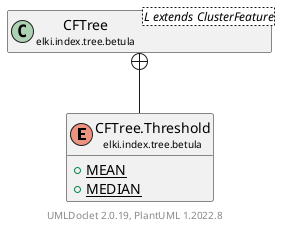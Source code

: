 @startuml
    remove .*\.(Instance|Par|Parameterizer|Factory)$
    set namespaceSeparator none
    hide empty fields
    hide empty methods

    enum "<size:14>CFTree.Threshold\n<size:10>elki.index.tree.betula" as elki.index.tree.betula.CFTree.Threshold [[CFTree.Threshold.html]] {
        {static} +MEAN
        {static} +MEDIAN
    }

    class "<size:14>CFTree\n<size:10>elki.index.tree.betula" as elki.index.tree.betula.CFTree<L extends ClusterFeature> [[CFTree.html]]

    elki.index.tree.betula.CFTree +-- elki.index.tree.betula.CFTree.Threshold

    center footer UMLDoclet 2.0.19, PlantUML 1.2022.8
@enduml
